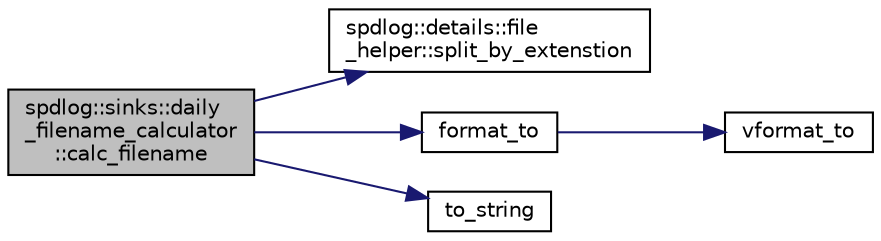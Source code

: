 digraph "spdlog::sinks::daily_filename_calculator::calc_filename"
{
  edge [fontname="Helvetica",fontsize="10",labelfontname="Helvetica",labelfontsize="10"];
  node [fontname="Helvetica",fontsize="10",shape=record];
  rankdir="LR";
  Node1 [label="spdlog::sinks::daily\l_filename_calculator\l::calc_filename",height=0.2,width=0.4,color="black", fillcolor="grey75", style="filled" fontcolor="black"];
  Node1 -> Node2 [color="midnightblue",fontsize="10",style="solid",fontname="Helvetica"];
  Node2 [label="spdlog::details::file\l_helper::split_by_extenstion",height=0.2,width=0.4,color="black", fillcolor="white", style="filled",URL="$classspdlog_1_1details_1_1file__helper.html#a3e8a67ca254a5bf7c8e2554260d90870"];
  Node1 -> Node3 [color="midnightblue",fontsize="10",style="solid",fontname="Helvetica"];
  Node3 [label="format_to",height=0.2,width=0.4,color="black", fillcolor="white", style="filled",URL="$vendor_2spdlog_2include_2spdlog_2fmt_2bundled_2_core_8h.html#abcac15fdbec6e0fe134caa0d49a40a88"];
  Node3 -> Node4 [color="midnightblue",fontsize="10",style="solid",fontname="Helvetica"];
  Node4 [label="vformat_to",height=0.2,width=0.4,color="black", fillcolor="white", style="filled",URL="$vendor_2spdlog_2include_2spdlog_2fmt_2bundled_2_core_8h.html#ae2022f6959a9a0bccb6a0770bdb76f43"];
  Node1 -> Node5 [color="midnightblue",fontsize="10",style="solid",fontname="Helvetica"];
  Node5 [label="to_string",height=0.2,width=0.4,color="black", fillcolor="white", style="filled",URL="$format_8h.html#afe05b087244838ced775fa3f28134c34"];
}
